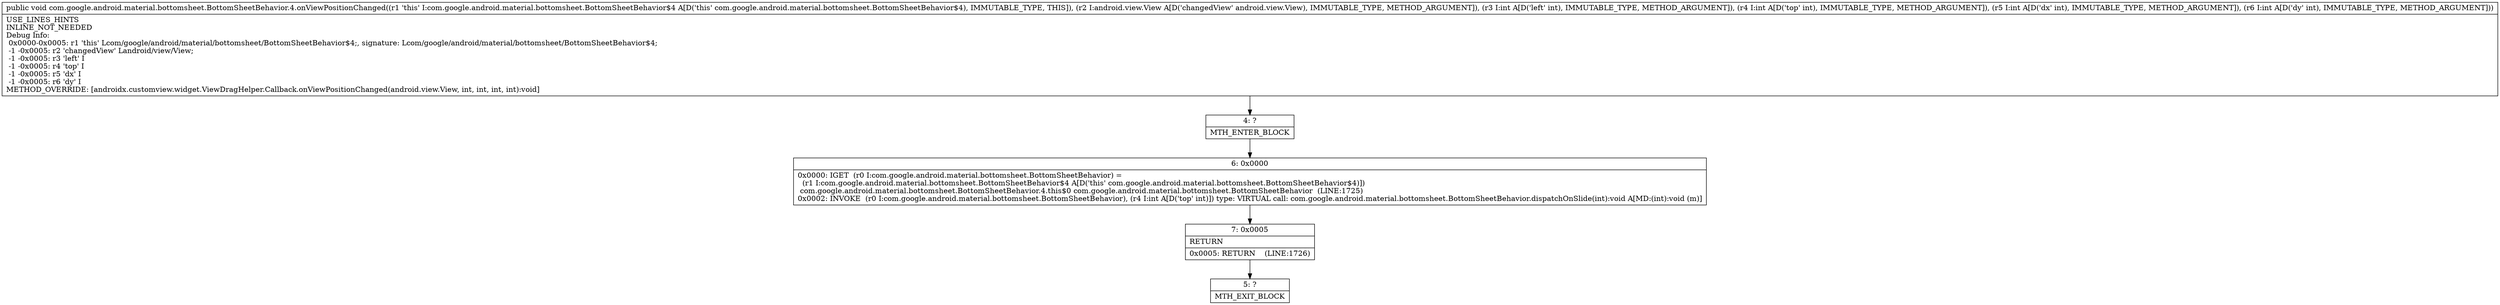 digraph "CFG forcom.google.android.material.bottomsheet.BottomSheetBehavior.4.onViewPositionChanged(Landroid\/view\/View;IIII)V" {
Node_4 [shape=record,label="{4\:\ ?|MTH_ENTER_BLOCK\l}"];
Node_6 [shape=record,label="{6\:\ 0x0000|0x0000: IGET  (r0 I:com.google.android.material.bottomsheet.BottomSheetBehavior) = \l  (r1 I:com.google.android.material.bottomsheet.BottomSheetBehavior$4 A[D('this' com.google.android.material.bottomsheet.BottomSheetBehavior$4)])\l com.google.android.material.bottomsheet.BottomSheetBehavior.4.this$0 com.google.android.material.bottomsheet.BottomSheetBehavior  (LINE:1725)\l0x0002: INVOKE  (r0 I:com.google.android.material.bottomsheet.BottomSheetBehavior), (r4 I:int A[D('top' int)]) type: VIRTUAL call: com.google.android.material.bottomsheet.BottomSheetBehavior.dispatchOnSlide(int):void A[MD:(int):void (m)]\l}"];
Node_7 [shape=record,label="{7\:\ 0x0005|RETURN\l|0x0005: RETURN    (LINE:1726)\l}"];
Node_5 [shape=record,label="{5\:\ ?|MTH_EXIT_BLOCK\l}"];
MethodNode[shape=record,label="{public void com.google.android.material.bottomsheet.BottomSheetBehavior.4.onViewPositionChanged((r1 'this' I:com.google.android.material.bottomsheet.BottomSheetBehavior$4 A[D('this' com.google.android.material.bottomsheet.BottomSheetBehavior$4), IMMUTABLE_TYPE, THIS]), (r2 I:android.view.View A[D('changedView' android.view.View), IMMUTABLE_TYPE, METHOD_ARGUMENT]), (r3 I:int A[D('left' int), IMMUTABLE_TYPE, METHOD_ARGUMENT]), (r4 I:int A[D('top' int), IMMUTABLE_TYPE, METHOD_ARGUMENT]), (r5 I:int A[D('dx' int), IMMUTABLE_TYPE, METHOD_ARGUMENT]), (r6 I:int A[D('dy' int), IMMUTABLE_TYPE, METHOD_ARGUMENT]))  | USE_LINES_HINTS\lINLINE_NOT_NEEDED\lDebug Info:\l  0x0000\-0x0005: r1 'this' Lcom\/google\/android\/material\/bottomsheet\/BottomSheetBehavior$4;, signature: Lcom\/google\/android\/material\/bottomsheet\/BottomSheetBehavior$4;\l  \-1 \-0x0005: r2 'changedView' Landroid\/view\/View;\l  \-1 \-0x0005: r3 'left' I\l  \-1 \-0x0005: r4 'top' I\l  \-1 \-0x0005: r5 'dx' I\l  \-1 \-0x0005: r6 'dy' I\lMETHOD_OVERRIDE: [androidx.customview.widget.ViewDragHelper.Callback.onViewPositionChanged(android.view.View, int, int, int, int):void]\l}"];
MethodNode -> Node_4;Node_4 -> Node_6;
Node_6 -> Node_7;
Node_7 -> Node_5;
}

